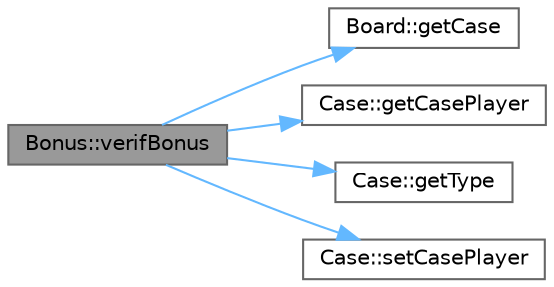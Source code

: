 digraph "Bonus::verifBonus"
{
 // LATEX_PDF_SIZE
  bgcolor="transparent";
  edge [fontname=Helvetica,fontsize=10,labelfontname=Helvetica,labelfontsize=10];
  node [fontname=Helvetica,fontsize=10,shape=box,height=0.2,width=0.4];
  rankdir="LR";
  Node1 [id="Node000001",label="Bonus::verifBonus",height=0.2,width=0.4,color="gray40", fillcolor="grey60", style="filled", fontcolor="black",tooltip="Vérifie les bonus sur le plateau."];
  Node1 -> Node2 [id="edge1_Node000001_Node000002",color="steelblue1",style="solid",tooltip=" "];
  Node2 [id="Node000002",label="Board::getCase",height=0.2,width=0.4,color="grey40", fillcolor="white", style="filled",URL="$class_board.html#aa7595e288d8c622b70e18089218cf0bf",tooltip="Accède à une case spécifique du plateau."];
  Node1 -> Node3 [id="edge2_Node000001_Node000003",color="steelblue1",style="solid",tooltip=" "];
  Node3 [id="Node000003",label="Case::getCasePlayer",height=0.2,width=0.4,color="grey40", fillcolor="white", style="filled",URL="$class_case.html#acdf4a530710a1e1471ec936d3a18a4a9",tooltip="Obtient le joueur associé à la case."];
  Node1 -> Node4 [id="edge3_Node000001_Node000004",color="steelblue1",style="solid",tooltip=" "];
  Node4 [id="Node000004",label="Case::getType",height=0.2,width=0.4,color="grey40", fillcolor="white", style="filled",URL="$class_case.html#ac809ac5d489b23705b914b0b6a70db43",tooltip="Obtient le type de la case."];
  Node1 -> Node5 [id="edge4_Node000001_Node000005",color="steelblue1",style="solid",tooltip=" "];
  Node5 [id="Node000005",label="Case::setCasePlayer",height=0.2,width=0.4,color="grey40", fillcolor="white", style="filled",URL="$class_case.html#a1e1716d3da72b1797837269b91dc6375",tooltip="Définit le joueur associé à la case."];
}
